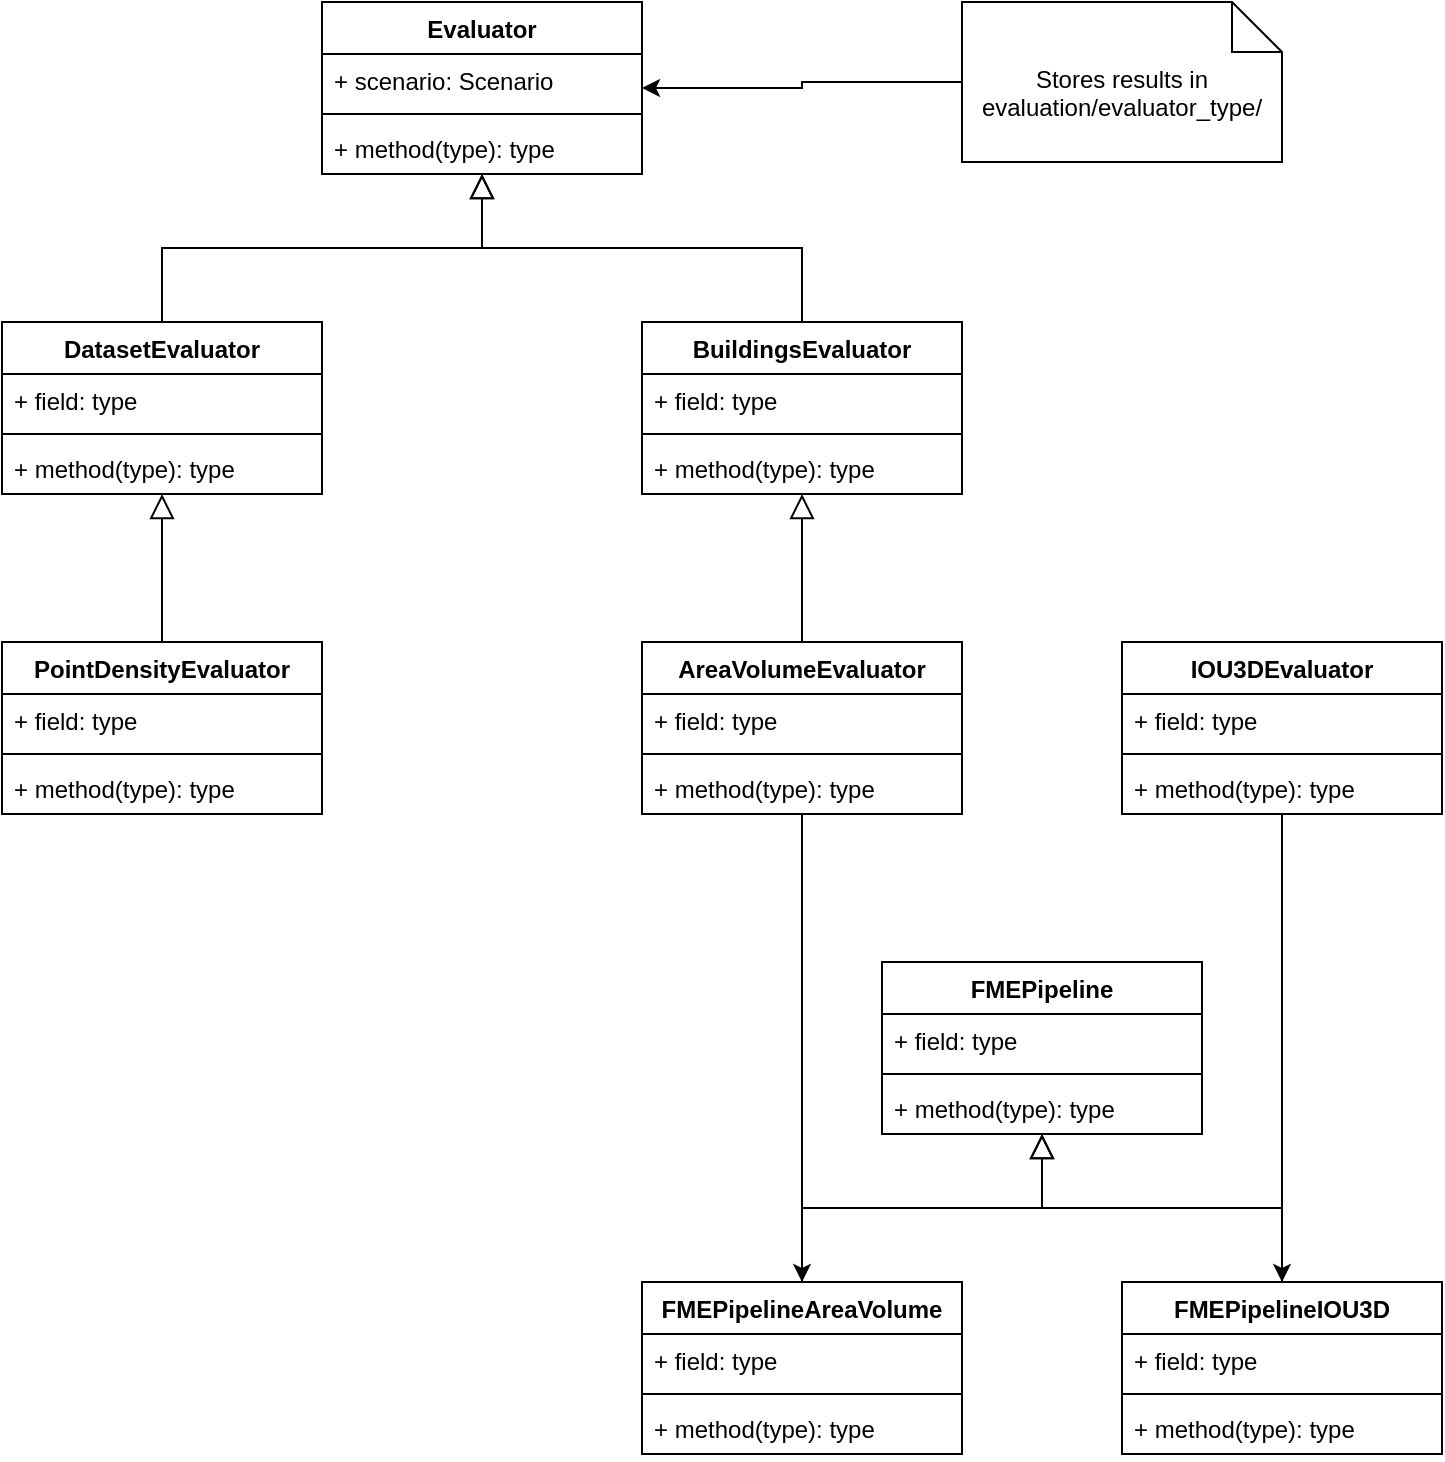 <mxfile version="24.4.8" type="device">
  <diagram name="Page-1" id="E_JZH-YcnhfxH_fDApnf">
    <mxGraphModel dx="1434" dy="836" grid="1" gridSize="10" guides="1" tooltips="1" connect="1" arrows="1" fold="1" page="1" pageScale="1" pageWidth="2336" pageHeight="1654" math="0" shadow="0">
      <root>
        <mxCell id="0" />
        <mxCell id="1" parent="0" />
        <mxCell id="NJW2HMl5jZVdhLpm9eht-1" value="Evaluator" style="swimlane;fontStyle=1;align=center;verticalAlign=top;childLayout=stackLayout;horizontal=1;startSize=26;horizontalStack=0;resizeParent=1;resizeParentMax=0;resizeLast=0;collapsible=1;marginBottom=0;whiteSpace=wrap;html=1;" vertex="1" parent="1">
          <mxGeometry x="560" y="160" width="160" height="86" as="geometry" />
        </mxCell>
        <mxCell id="NJW2HMl5jZVdhLpm9eht-2" value="+ scenario: Scenario" style="text;strokeColor=none;fillColor=none;align=left;verticalAlign=top;spacingLeft=4;spacingRight=4;overflow=hidden;rotatable=0;points=[[0,0.5],[1,0.5]];portConstraint=eastwest;whiteSpace=wrap;html=1;" vertex="1" parent="NJW2HMl5jZVdhLpm9eht-1">
          <mxGeometry y="26" width="160" height="26" as="geometry" />
        </mxCell>
        <mxCell id="NJW2HMl5jZVdhLpm9eht-3" value="" style="line;strokeWidth=1;fillColor=none;align=left;verticalAlign=middle;spacingTop=-1;spacingLeft=3;spacingRight=3;rotatable=0;labelPosition=right;points=[];portConstraint=eastwest;strokeColor=inherit;" vertex="1" parent="NJW2HMl5jZVdhLpm9eht-1">
          <mxGeometry y="52" width="160" height="8" as="geometry" />
        </mxCell>
        <mxCell id="NJW2HMl5jZVdhLpm9eht-4" value="+ method(type): type" style="text;strokeColor=none;fillColor=none;align=left;verticalAlign=top;spacingLeft=4;spacingRight=4;overflow=hidden;rotatable=0;points=[[0,0.5],[1,0.5]];portConstraint=eastwest;whiteSpace=wrap;html=1;" vertex="1" parent="NJW2HMl5jZVdhLpm9eht-1">
          <mxGeometry y="60" width="160" height="26" as="geometry" />
        </mxCell>
        <mxCell id="NJW2HMl5jZVdhLpm9eht-13" style="edgeStyle=orthogonalEdgeStyle;rounded=0;orthogonalLoop=1;jettySize=auto;html=1;exitX=0.5;exitY=0;exitDx=0;exitDy=0;endArrow=block;endFill=0;endSize=10;" edge="1" parent="1" source="NJW2HMl5jZVdhLpm9eht-5" target="NJW2HMl5jZVdhLpm9eht-1">
          <mxGeometry relative="1" as="geometry" />
        </mxCell>
        <mxCell id="NJW2HMl5jZVdhLpm9eht-5" value="DatasetEvaluator" style="swimlane;fontStyle=1;align=center;verticalAlign=top;childLayout=stackLayout;horizontal=1;startSize=26;horizontalStack=0;resizeParent=1;resizeParentMax=0;resizeLast=0;collapsible=1;marginBottom=0;whiteSpace=wrap;html=1;" vertex="1" parent="1">
          <mxGeometry x="400" y="320" width="160" height="86" as="geometry" />
        </mxCell>
        <mxCell id="NJW2HMl5jZVdhLpm9eht-6" value="+ field: type" style="text;strokeColor=none;fillColor=none;align=left;verticalAlign=top;spacingLeft=4;spacingRight=4;overflow=hidden;rotatable=0;points=[[0,0.5],[1,0.5]];portConstraint=eastwest;whiteSpace=wrap;html=1;" vertex="1" parent="NJW2HMl5jZVdhLpm9eht-5">
          <mxGeometry y="26" width="160" height="26" as="geometry" />
        </mxCell>
        <mxCell id="NJW2HMl5jZVdhLpm9eht-7" value="" style="line;strokeWidth=1;fillColor=none;align=left;verticalAlign=middle;spacingTop=-1;spacingLeft=3;spacingRight=3;rotatable=0;labelPosition=right;points=[];portConstraint=eastwest;strokeColor=inherit;" vertex="1" parent="NJW2HMl5jZVdhLpm9eht-5">
          <mxGeometry y="52" width="160" height="8" as="geometry" />
        </mxCell>
        <mxCell id="NJW2HMl5jZVdhLpm9eht-8" value="+ method(type): type" style="text;strokeColor=none;fillColor=none;align=left;verticalAlign=top;spacingLeft=4;spacingRight=4;overflow=hidden;rotatable=0;points=[[0,0.5],[1,0.5]];portConstraint=eastwest;whiteSpace=wrap;html=1;" vertex="1" parent="NJW2HMl5jZVdhLpm9eht-5">
          <mxGeometry y="60" width="160" height="26" as="geometry" />
        </mxCell>
        <mxCell id="NJW2HMl5jZVdhLpm9eht-14" style="edgeStyle=orthogonalEdgeStyle;rounded=0;orthogonalLoop=1;jettySize=auto;html=1;endArrow=block;endFill=0;endSize=10;" edge="1" parent="1" source="NJW2HMl5jZVdhLpm9eht-9" target="NJW2HMl5jZVdhLpm9eht-1">
          <mxGeometry relative="1" as="geometry" />
        </mxCell>
        <mxCell id="NJW2HMl5jZVdhLpm9eht-9" value="BuildingsEvaluator" style="swimlane;fontStyle=1;align=center;verticalAlign=top;childLayout=stackLayout;horizontal=1;startSize=26;horizontalStack=0;resizeParent=1;resizeParentMax=0;resizeLast=0;collapsible=1;marginBottom=0;whiteSpace=wrap;html=1;" vertex="1" parent="1">
          <mxGeometry x="720" y="320" width="160" height="86" as="geometry" />
        </mxCell>
        <mxCell id="NJW2HMl5jZVdhLpm9eht-10" value="+ field: type" style="text;strokeColor=none;fillColor=none;align=left;verticalAlign=top;spacingLeft=4;spacingRight=4;overflow=hidden;rotatable=0;points=[[0,0.5],[1,0.5]];portConstraint=eastwest;whiteSpace=wrap;html=1;" vertex="1" parent="NJW2HMl5jZVdhLpm9eht-9">
          <mxGeometry y="26" width="160" height="26" as="geometry" />
        </mxCell>
        <mxCell id="NJW2HMl5jZVdhLpm9eht-11" value="" style="line;strokeWidth=1;fillColor=none;align=left;verticalAlign=middle;spacingTop=-1;spacingLeft=3;spacingRight=3;rotatable=0;labelPosition=right;points=[];portConstraint=eastwest;strokeColor=inherit;" vertex="1" parent="NJW2HMl5jZVdhLpm9eht-9">
          <mxGeometry y="52" width="160" height="8" as="geometry" />
        </mxCell>
        <mxCell id="NJW2HMl5jZVdhLpm9eht-12" value="+ method(type): type" style="text;strokeColor=none;fillColor=none;align=left;verticalAlign=top;spacingLeft=4;spacingRight=4;overflow=hidden;rotatable=0;points=[[0,0.5],[1,0.5]];portConstraint=eastwest;whiteSpace=wrap;html=1;" vertex="1" parent="NJW2HMl5jZVdhLpm9eht-9">
          <mxGeometry y="60" width="160" height="26" as="geometry" />
        </mxCell>
        <mxCell id="NJW2HMl5jZVdhLpm9eht-31" style="edgeStyle=orthogonalEdgeStyle;rounded=0;orthogonalLoop=1;jettySize=auto;html=1;endArrow=block;endFill=0;endSize=10;" edge="1" parent="1" source="NJW2HMl5jZVdhLpm9eht-15" target="NJW2HMl5jZVdhLpm9eht-9">
          <mxGeometry relative="1" as="geometry" />
        </mxCell>
        <mxCell id="NJW2HMl5jZVdhLpm9eht-42" style="edgeStyle=orthogonalEdgeStyle;rounded=0;orthogonalLoop=1;jettySize=auto;html=1;" edge="1" parent="1" source="NJW2HMl5jZVdhLpm9eht-15" target="NJW2HMl5jZVdhLpm9eht-19">
          <mxGeometry relative="1" as="geometry" />
        </mxCell>
        <mxCell id="NJW2HMl5jZVdhLpm9eht-15" value="AreaVolumeEvaluator" style="swimlane;fontStyle=1;align=center;verticalAlign=top;childLayout=stackLayout;horizontal=1;startSize=26;horizontalStack=0;resizeParent=1;resizeParentMax=0;resizeLast=0;collapsible=1;marginBottom=0;whiteSpace=wrap;html=1;" vertex="1" parent="1">
          <mxGeometry x="720" y="480" width="160" height="86" as="geometry" />
        </mxCell>
        <mxCell id="NJW2HMl5jZVdhLpm9eht-16" value="+ field: type" style="text;strokeColor=none;fillColor=none;align=left;verticalAlign=top;spacingLeft=4;spacingRight=4;overflow=hidden;rotatable=0;points=[[0,0.5],[1,0.5]];portConstraint=eastwest;whiteSpace=wrap;html=1;" vertex="1" parent="NJW2HMl5jZVdhLpm9eht-15">
          <mxGeometry y="26" width="160" height="26" as="geometry" />
        </mxCell>
        <mxCell id="NJW2HMl5jZVdhLpm9eht-17" value="" style="line;strokeWidth=1;fillColor=none;align=left;verticalAlign=middle;spacingTop=-1;spacingLeft=3;spacingRight=3;rotatable=0;labelPosition=right;points=[];portConstraint=eastwest;strokeColor=inherit;" vertex="1" parent="NJW2HMl5jZVdhLpm9eht-15">
          <mxGeometry y="52" width="160" height="8" as="geometry" />
        </mxCell>
        <mxCell id="NJW2HMl5jZVdhLpm9eht-18" value="+ method(type): type" style="text;strokeColor=none;fillColor=none;align=left;verticalAlign=top;spacingLeft=4;spacingRight=4;overflow=hidden;rotatable=0;points=[[0,0.5],[1,0.5]];portConstraint=eastwest;whiteSpace=wrap;html=1;" vertex="1" parent="NJW2HMl5jZVdhLpm9eht-15">
          <mxGeometry y="60" width="160" height="26" as="geometry" />
        </mxCell>
        <mxCell id="NJW2HMl5jZVdhLpm9eht-48" style="edgeStyle=orthogonalEdgeStyle;rounded=0;orthogonalLoop=1;jettySize=auto;html=1;endArrow=block;endFill=0;endSize=10;" edge="1" parent="1" source="NJW2HMl5jZVdhLpm9eht-19" target="NJW2HMl5jZVdhLpm9eht-44">
          <mxGeometry relative="1" as="geometry" />
        </mxCell>
        <mxCell id="NJW2HMl5jZVdhLpm9eht-19" value="FMEPipelineAreaVolume" style="swimlane;fontStyle=1;align=center;verticalAlign=top;childLayout=stackLayout;horizontal=1;startSize=26;horizontalStack=0;resizeParent=1;resizeParentMax=0;resizeLast=0;collapsible=1;marginBottom=0;whiteSpace=wrap;html=1;" vertex="1" parent="1">
          <mxGeometry x="720" y="800" width="160" height="86" as="geometry" />
        </mxCell>
        <mxCell id="NJW2HMl5jZVdhLpm9eht-20" value="+ field: type" style="text;strokeColor=none;fillColor=none;align=left;verticalAlign=top;spacingLeft=4;spacingRight=4;overflow=hidden;rotatable=0;points=[[0,0.5],[1,0.5]];portConstraint=eastwest;whiteSpace=wrap;html=1;" vertex="1" parent="NJW2HMl5jZVdhLpm9eht-19">
          <mxGeometry y="26" width="160" height="26" as="geometry" />
        </mxCell>
        <mxCell id="NJW2HMl5jZVdhLpm9eht-21" value="" style="line;strokeWidth=1;fillColor=none;align=left;verticalAlign=middle;spacingTop=-1;spacingLeft=3;spacingRight=3;rotatable=0;labelPosition=right;points=[];portConstraint=eastwest;strokeColor=inherit;" vertex="1" parent="NJW2HMl5jZVdhLpm9eht-19">
          <mxGeometry y="52" width="160" height="8" as="geometry" />
        </mxCell>
        <mxCell id="NJW2HMl5jZVdhLpm9eht-22" value="+ method(type): type" style="text;strokeColor=none;fillColor=none;align=left;verticalAlign=top;spacingLeft=4;spacingRight=4;overflow=hidden;rotatable=0;points=[[0,0.5],[1,0.5]];portConstraint=eastwest;whiteSpace=wrap;html=1;" vertex="1" parent="NJW2HMl5jZVdhLpm9eht-19">
          <mxGeometry y="60" width="160" height="26" as="geometry" />
        </mxCell>
        <mxCell id="NJW2HMl5jZVdhLpm9eht-43" style="edgeStyle=orthogonalEdgeStyle;rounded=0;orthogonalLoop=1;jettySize=auto;html=1;" edge="1" parent="1" source="NJW2HMl5jZVdhLpm9eht-23" target="NJW2HMl5jZVdhLpm9eht-38">
          <mxGeometry relative="1" as="geometry" />
        </mxCell>
        <mxCell id="NJW2HMl5jZVdhLpm9eht-23" value="IOU3DEvaluator" style="swimlane;fontStyle=1;align=center;verticalAlign=top;childLayout=stackLayout;horizontal=1;startSize=26;horizontalStack=0;resizeParent=1;resizeParentMax=0;resizeLast=0;collapsible=1;marginBottom=0;whiteSpace=wrap;html=1;" vertex="1" parent="1">
          <mxGeometry x="960" y="480" width="160" height="86" as="geometry" />
        </mxCell>
        <mxCell id="NJW2HMl5jZVdhLpm9eht-24" value="+ field: type" style="text;strokeColor=none;fillColor=none;align=left;verticalAlign=top;spacingLeft=4;spacingRight=4;overflow=hidden;rotatable=0;points=[[0,0.5],[1,0.5]];portConstraint=eastwest;whiteSpace=wrap;html=1;" vertex="1" parent="NJW2HMl5jZVdhLpm9eht-23">
          <mxGeometry y="26" width="160" height="26" as="geometry" />
        </mxCell>
        <mxCell id="NJW2HMl5jZVdhLpm9eht-25" value="" style="line;strokeWidth=1;fillColor=none;align=left;verticalAlign=middle;spacingTop=-1;spacingLeft=3;spacingRight=3;rotatable=0;labelPosition=right;points=[];portConstraint=eastwest;strokeColor=inherit;" vertex="1" parent="NJW2HMl5jZVdhLpm9eht-23">
          <mxGeometry y="52" width="160" height="8" as="geometry" />
        </mxCell>
        <mxCell id="NJW2HMl5jZVdhLpm9eht-26" value="+ method(type): type" style="text;strokeColor=none;fillColor=none;align=left;verticalAlign=top;spacingLeft=4;spacingRight=4;overflow=hidden;rotatable=0;points=[[0,0.5],[1,0.5]];portConstraint=eastwest;whiteSpace=wrap;html=1;" vertex="1" parent="NJW2HMl5jZVdhLpm9eht-23">
          <mxGeometry y="60" width="160" height="26" as="geometry" />
        </mxCell>
        <mxCell id="NJW2HMl5jZVdhLpm9eht-30" style="edgeStyle=orthogonalEdgeStyle;rounded=0;orthogonalLoop=1;jettySize=auto;html=1;" edge="1" parent="1" source="NJW2HMl5jZVdhLpm9eht-28" target="NJW2HMl5jZVdhLpm9eht-1">
          <mxGeometry relative="1" as="geometry" />
        </mxCell>
        <mxCell id="NJW2HMl5jZVdhLpm9eht-28" value="Stores results in evaluation/evaluator_type/" style="shape=note2;boundedLbl=1;whiteSpace=wrap;html=1;size=25;verticalAlign=top;align=center;" vertex="1" parent="1">
          <mxGeometry x="880" y="160" width="160" height="80" as="geometry" />
        </mxCell>
        <mxCell id="NJW2HMl5jZVdhLpm9eht-37" style="edgeStyle=orthogonalEdgeStyle;rounded=0;orthogonalLoop=1;jettySize=auto;html=1;endArrow=block;endFill=0;endSize=10;" edge="1" parent="1" source="NJW2HMl5jZVdhLpm9eht-33" target="NJW2HMl5jZVdhLpm9eht-5">
          <mxGeometry relative="1" as="geometry" />
        </mxCell>
        <mxCell id="NJW2HMl5jZVdhLpm9eht-33" value="PointDensityEvaluator" style="swimlane;fontStyle=1;align=center;verticalAlign=top;childLayout=stackLayout;horizontal=1;startSize=26;horizontalStack=0;resizeParent=1;resizeParentMax=0;resizeLast=0;collapsible=1;marginBottom=0;whiteSpace=wrap;html=1;" vertex="1" parent="1">
          <mxGeometry x="400" y="480" width="160" height="86" as="geometry" />
        </mxCell>
        <mxCell id="NJW2HMl5jZVdhLpm9eht-34" value="+ field: type" style="text;strokeColor=none;fillColor=none;align=left;verticalAlign=top;spacingLeft=4;spacingRight=4;overflow=hidden;rotatable=0;points=[[0,0.5],[1,0.5]];portConstraint=eastwest;whiteSpace=wrap;html=1;" vertex="1" parent="NJW2HMl5jZVdhLpm9eht-33">
          <mxGeometry y="26" width="160" height="26" as="geometry" />
        </mxCell>
        <mxCell id="NJW2HMl5jZVdhLpm9eht-35" value="" style="line;strokeWidth=1;fillColor=none;align=left;verticalAlign=middle;spacingTop=-1;spacingLeft=3;spacingRight=3;rotatable=0;labelPosition=right;points=[];portConstraint=eastwest;strokeColor=inherit;" vertex="1" parent="NJW2HMl5jZVdhLpm9eht-33">
          <mxGeometry y="52" width="160" height="8" as="geometry" />
        </mxCell>
        <mxCell id="NJW2HMl5jZVdhLpm9eht-36" value="+ method(type): type" style="text;strokeColor=none;fillColor=none;align=left;verticalAlign=top;spacingLeft=4;spacingRight=4;overflow=hidden;rotatable=0;points=[[0,0.5],[1,0.5]];portConstraint=eastwest;whiteSpace=wrap;html=1;" vertex="1" parent="NJW2HMl5jZVdhLpm9eht-33">
          <mxGeometry y="60" width="160" height="26" as="geometry" />
        </mxCell>
        <mxCell id="NJW2HMl5jZVdhLpm9eht-49" style="edgeStyle=orthogonalEdgeStyle;rounded=0;orthogonalLoop=1;jettySize=auto;html=1;endArrow=block;endFill=0;endSize=10;" edge="1" parent="1" source="NJW2HMl5jZVdhLpm9eht-38" target="NJW2HMl5jZVdhLpm9eht-44">
          <mxGeometry relative="1" as="geometry" />
        </mxCell>
        <mxCell id="NJW2HMl5jZVdhLpm9eht-38" value="FMEPipelineIOU3D" style="swimlane;fontStyle=1;align=center;verticalAlign=top;childLayout=stackLayout;horizontal=1;startSize=26;horizontalStack=0;resizeParent=1;resizeParentMax=0;resizeLast=0;collapsible=1;marginBottom=0;whiteSpace=wrap;html=1;" vertex="1" parent="1">
          <mxGeometry x="960" y="800" width="160" height="86" as="geometry" />
        </mxCell>
        <mxCell id="NJW2HMl5jZVdhLpm9eht-39" value="+ field: type" style="text;strokeColor=none;fillColor=none;align=left;verticalAlign=top;spacingLeft=4;spacingRight=4;overflow=hidden;rotatable=0;points=[[0,0.5],[1,0.5]];portConstraint=eastwest;whiteSpace=wrap;html=1;" vertex="1" parent="NJW2HMl5jZVdhLpm9eht-38">
          <mxGeometry y="26" width="160" height="26" as="geometry" />
        </mxCell>
        <mxCell id="NJW2HMl5jZVdhLpm9eht-40" value="" style="line;strokeWidth=1;fillColor=none;align=left;verticalAlign=middle;spacingTop=-1;spacingLeft=3;spacingRight=3;rotatable=0;labelPosition=right;points=[];portConstraint=eastwest;strokeColor=inherit;" vertex="1" parent="NJW2HMl5jZVdhLpm9eht-38">
          <mxGeometry y="52" width="160" height="8" as="geometry" />
        </mxCell>
        <mxCell id="NJW2HMl5jZVdhLpm9eht-41" value="+ method(type): type" style="text;strokeColor=none;fillColor=none;align=left;verticalAlign=top;spacingLeft=4;spacingRight=4;overflow=hidden;rotatable=0;points=[[0,0.5],[1,0.5]];portConstraint=eastwest;whiteSpace=wrap;html=1;" vertex="1" parent="NJW2HMl5jZVdhLpm9eht-38">
          <mxGeometry y="60" width="160" height="26" as="geometry" />
        </mxCell>
        <mxCell id="NJW2HMl5jZVdhLpm9eht-44" value="FMEPipeline" style="swimlane;fontStyle=1;align=center;verticalAlign=top;childLayout=stackLayout;horizontal=1;startSize=26;horizontalStack=0;resizeParent=1;resizeParentMax=0;resizeLast=0;collapsible=1;marginBottom=0;whiteSpace=wrap;html=1;" vertex="1" parent="1">
          <mxGeometry x="840" y="640" width="160" height="86" as="geometry" />
        </mxCell>
        <mxCell id="NJW2HMl5jZVdhLpm9eht-45" value="+ field: type" style="text;strokeColor=none;fillColor=none;align=left;verticalAlign=top;spacingLeft=4;spacingRight=4;overflow=hidden;rotatable=0;points=[[0,0.5],[1,0.5]];portConstraint=eastwest;whiteSpace=wrap;html=1;" vertex="1" parent="NJW2HMl5jZVdhLpm9eht-44">
          <mxGeometry y="26" width="160" height="26" as="geometry" />
        </mxCell>
        <mxCell id="NJW2HMl5jZVdhLpm9eht-46" value="" style="line;strokeWidth=1;fillColor=none;align=left;verticalAlign=middle;spacingTop=-1;spacingLeft=3;spacingRight=3;rotatable=0;labelPosition=right;points=[];portConstraint=eastwest;strokeColor=inherit;" vertex="1" parent="NJW2HMl5jZVdhLpm9eht-44">
          <mxGeometry y="52" width="160" height="8" as="geometry" />
        </mxCell>
        <mxCell id="NJW2HMl5jZVdhLpm9eht-47" value="+ method(type): type" style="text;strokeColor=none;fillColor=none;align=left;verticalAlign=top;spacingLeft=4;spacingRight=4;overflow=hidden;rotatable=0;points=[[0,0.5],[1,0.5]];portConstraint=eastwest;whiteSpace=wrap;html=1;" vertex="1" parent="NJW2HMl5jZVdhLpm9eht-44">
          <mxGeometry y="60" width="160" height="26" as="geometry" />
        </mxCell>
      </root>
    </mxGraphModel>
  </diagram>
</mxfile>
